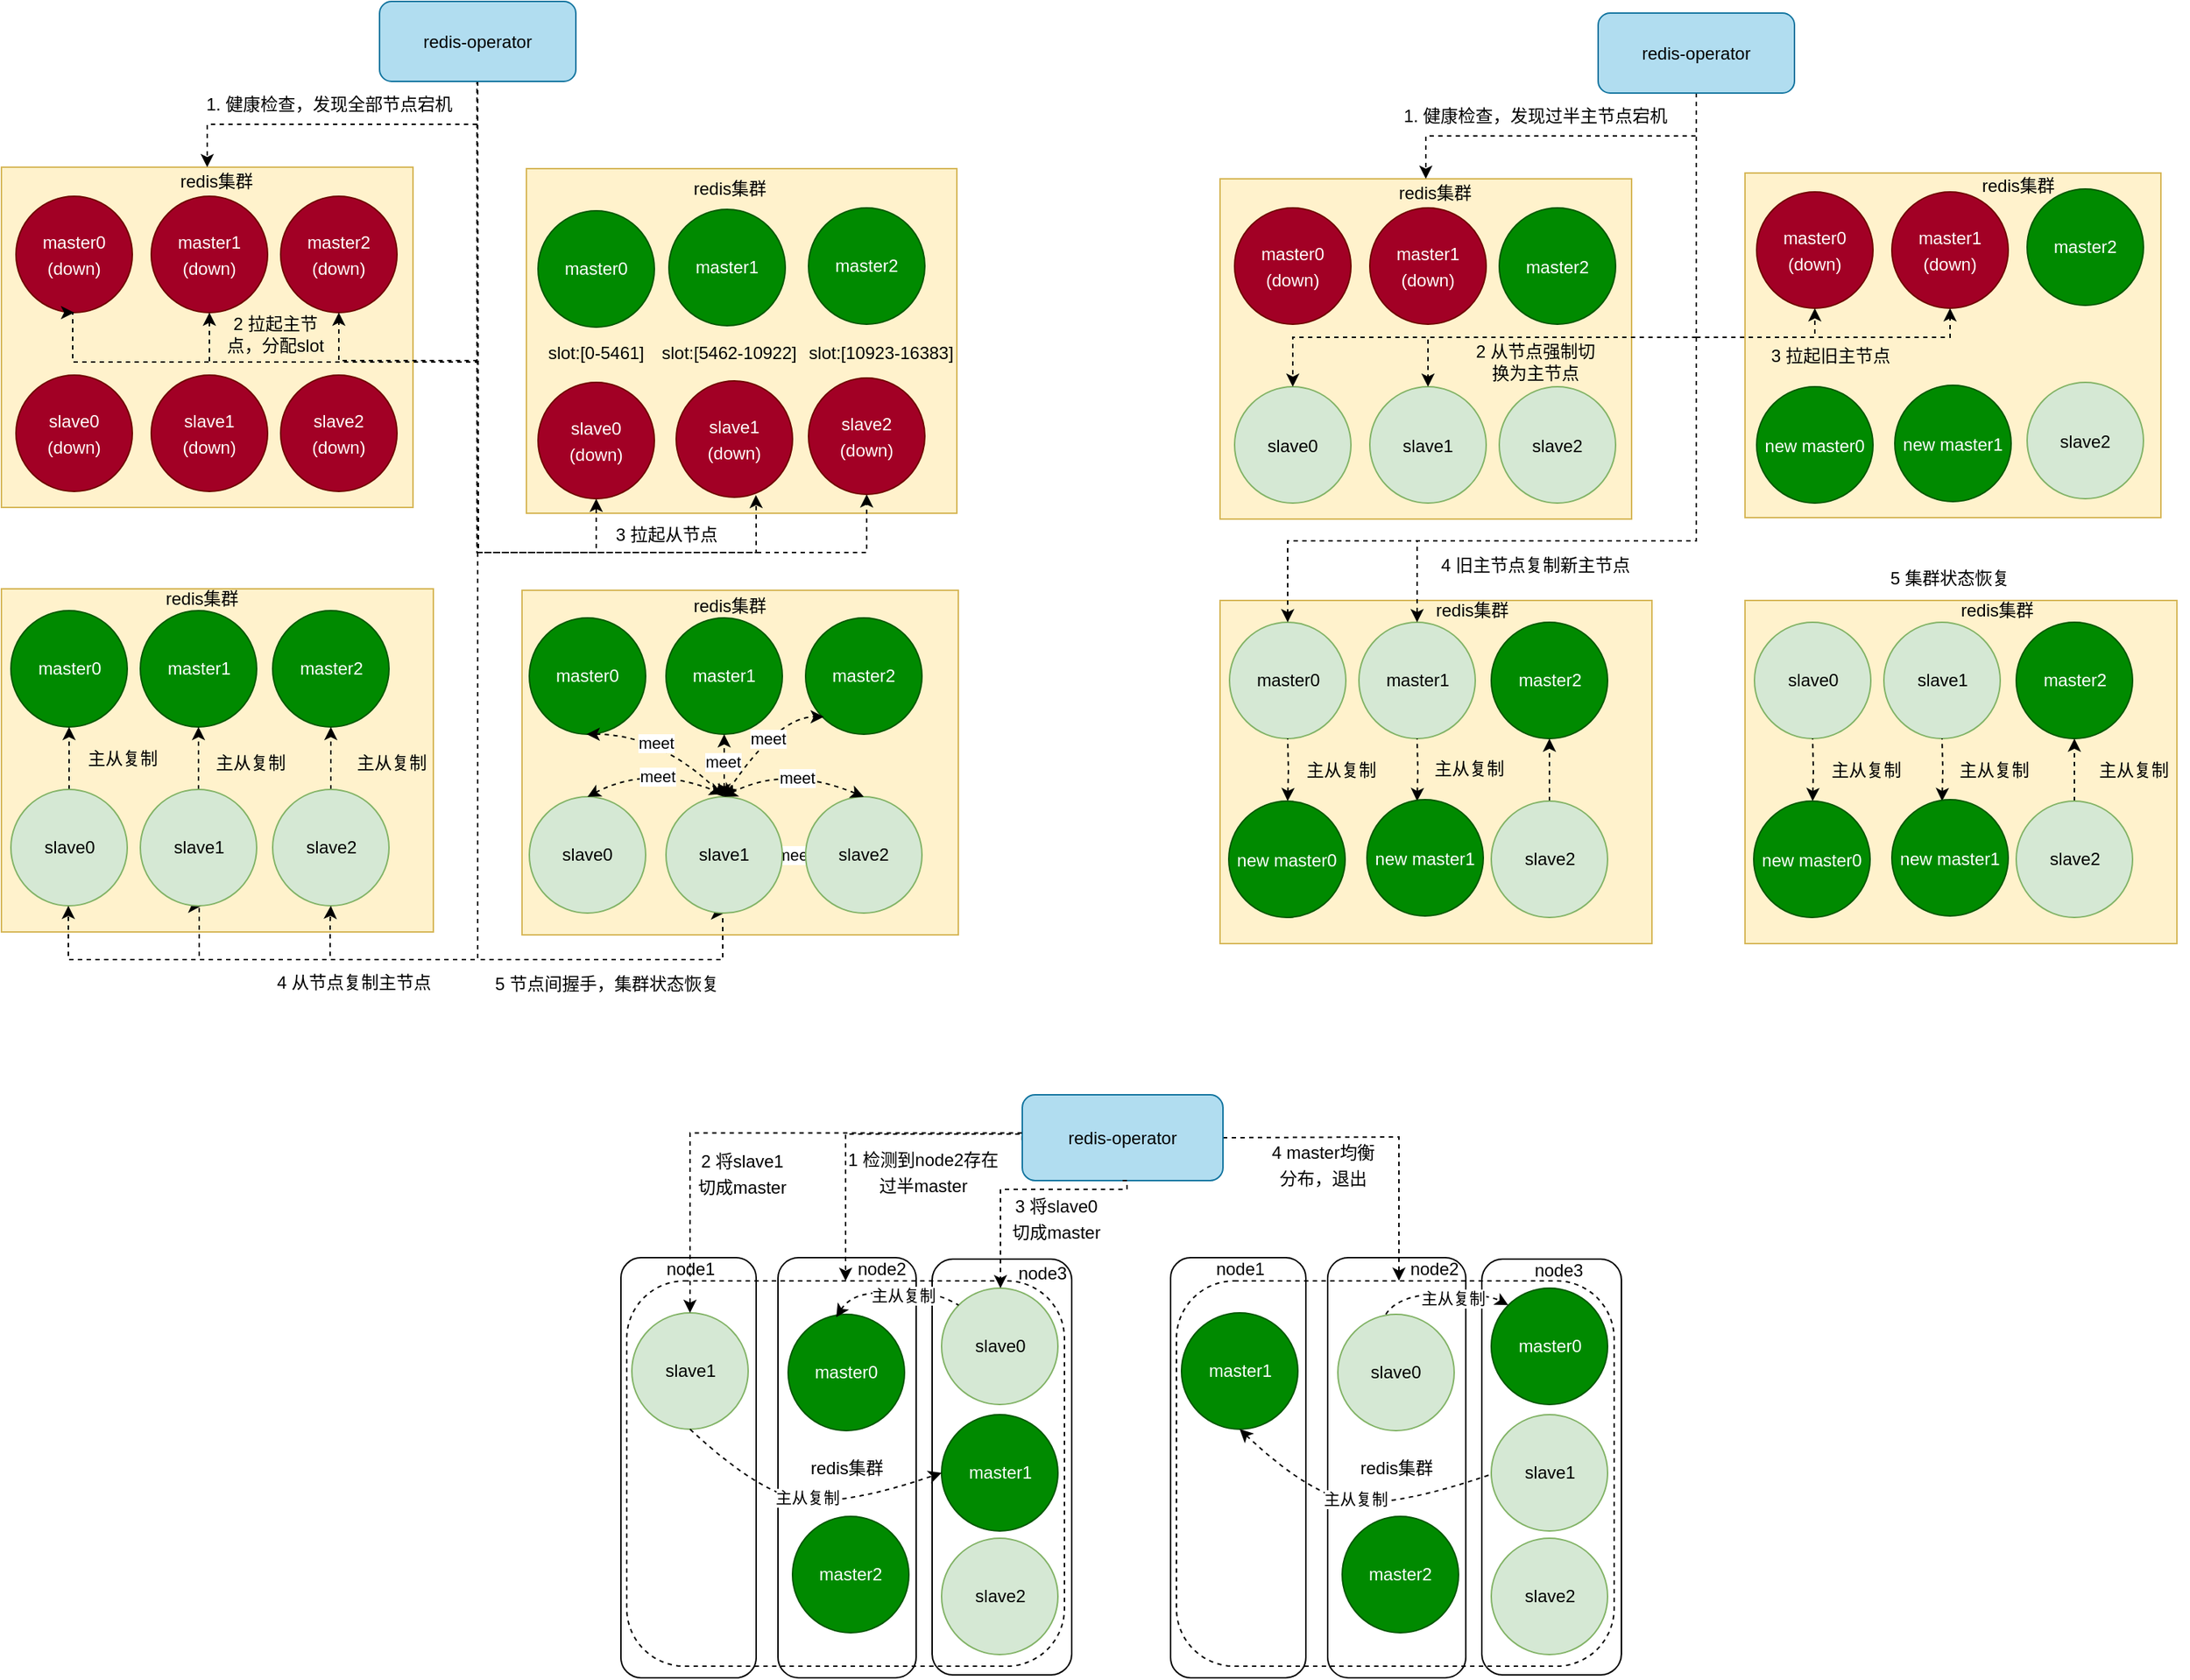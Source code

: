 <mxfile version="21.6.2" type="github">
  <diagram id="rYdwiMb5jvszhZctyrXV" name="第 1 页">
    <mxGraphModel dx="2591" dy="1262" grid="0" gridSize="10" guides="1" tooltips="1" connect="1" arrows="1" fold="1" page="0" pageScale="1" pageWidth="1920" pageHeight="1200" math="0" shadow="0">
      <root>
        <mxCell id="0" />
        <mxCell id="1" parent="0" />
        <mxCell id="03nautIme0JNub1uCO7q-31" value="" style="rounded=0;whiteSpace=wrap;html=1;horizontal=1;fillColor=#fff2cc;strokeColor=#d6b656;" parent="1" vertex="1">
          <mxGeometry x="415" y="517" width="300" height="237" as="geometry" />
        </mxCell>
        <mxCell id="6RyUIfgaUFoeRIO4xXDH-37" value="" style="rounded=0;whiteSpace=wrap;html=1;horizontal=1;fillColor=#fff2cc;strokeColor=#d6b656;" parent="1" vertex="1">
          <mxGeometry x="57" y="516" width="297" height="236" as="geometry" />
        </mxCell>
        <mxCell id="6RyUIfgaUFoeRIO4xXDH-11" value="" style="rounded=0;whiteSpace=wrap;html=1;fillColor=#fff2cc;strokeColor=#d6b656;" parent="1" vertex="1">
          <mxGeometry x="57" y="226" width="283" height="234" as="geometry" />
        </mxCell>
        <mxCell id="6RyUIfgaUFoeRIO4xXDH-1" value="&lt;p style=&quot;line-height: 150%;&quot;&gt;master0&lt;br&gt;(down)&lt;/p&gt;" style="ellipse;whiteSpace=wrap;html=1;aspect=fixed;fillColor=#a20025;fontColor=#ffffff;strokeColor=#6F0000;" parent="1" vertex="1">
          <mxGeometry x="67" y="246" width="80" height="80" as="geometry" />
        </mxCell>
        <mxCell id="6RyUIfgaUFoeRIO4xXDH-2" value="&lt;p style=&quot;line-height: 150%;&quot;&gt;slave0&lt;br&gt;(down)&lt;/p&gt;" style="ellipse;whiteSpace=wrap;html=1;aspect=fixed;fillColor=#a20025;fontColor=#ffffff;strokeColor=#6F0000;" parent="1" vertex="1">
          <mxGeometry x="67" y="369" width="80" height="80" as="geometry" />
        </mxCell>
        <mxCell id="6RyUIfgaUFoeRIO4xXDH-3" value="&lt;p style=&quot;line-height: 150%;&quot;&gt;master1&lt;br&gt;(down)&lt;/p&gt;" style="ellipse;whiteSpace=wrap;html=1;aspect=fixed;fillColor=#a20025;fontColor=#ffffff;strokeColor=#6F0000;" parent="1" vertex="1">
          <mxGeometry x="160" y="246" width="80" height="80" as="geometry" />
        </mxCell>
        <mxCell id="6RyUIfgaUFoeRIO4xXDH-4" value="&lt;p style=&quot;line-height: 150%;&quot;&gt;slave1&lt;br&gt;(down)&lt;/p&gt;" style="ellipse;whiteSpace=wrap;html=1;aspect=fixed;fillColor=#a20025;fontColor=#ffffff;strokeColor=#6F0000;" parent="1" vertex="1">
          <mxGeometry x="160" y="369" width="80" height="80" as="geometry" />
        </mxCell>
        <mxCell id="6RyUIfgaUFoeRIO4xXDH-5" value="&lt;p style=&quot;line-height: 150%;&quot;&gt;master2&lt;br&gt;(down)&lt;/p&gt;" style="ellipse;whiteSpace=wrap;html=1;aspect=fixed;fillColor=#a20025;fontColor=#ffffff;strokeColor=#6F0000;" parent="1" vertex="1">
          <mxGeometry x="249" y="246" width="80" height="80" as="geometry" />
        </mxCell>
        <mxCell id="6RyUIfgaUFoeRIO4xXDH-6" value="&lt;p style=&quot;line-height: 150%;&quot;&gt;slave2&lt;br&gt;(down)&lt;/p&gt;" style="ellipse;whiteSpace=wrap;html=1;aspect=fixed;fillColor=#a20025;fontColor=#ffffff;strokeColor=#6F0000;" parent="1" vertex="1">
          <mxGeometry x="249" y="369" width="80" height="80" as="geometry" />
        </mxCell>
        <mxCell id="6RyUIfgaUFoeRIO4xXDH-59" style="edgeStyle=orthogonalEdgeStyle;rounded=0;orthogonalLoop=1;jettySize=auto;html=1;exitX=0.5;exitY=1;exitDx=0;exitDy=0;dashed=1;entryX=0.523;entryY=1.002;entryDx=0;entryDy=0;entryPerimeter=0;" parent="1" source="6RyUIfgaUFoeRIO4xXDH-7" target="6RyUIfgaUFoeRIO4xXDH-41" edge="1">
          <mxGeometry relative="1" as="geometry">
            <mxPoint x="-98" y="698" as="targetPoint" />
            <Array as="points">
              <mxPoint x="384" y="771" />
              <mxPoint x="193" y="771" />
              <mxPoint x="193" y="734" />
            </Array>
            <mxPoint x="273" y="-4" as="sourcePoint" />
          </mxGeometry>
        </mxCell>
        <mxCell id="6RyUIfgaUFoeRIO4xXDH-20" value="&lt;p style=&quot;line-height: 150%;&quot;&gt;1. 健康检查，发现全部节点宕机&lt;/p&gt;" style="text;html=1;strokeColor=none;fillColor=none;align=center;verticalAlign=middle;whiteSpace=wrap;rounded=0;" parent="1" vertex="1">
          <mxGeometry x="190.95" y="167" width="183.09" height="30" as="geometry" />
        </mxCell>
        <mxCell id="6RyUIfgaUFoeRIO4xXDH-23" value="" style="rounded=0;whiteSpace=wrap;html=1;fillColor=#fff2cc;strokeColor=#d6b656;" parent="1" vertex="1">
          <mxGeometry x="418" y="227" width="296" height="237" as="geometry" />
        </mxCell>
        <mxCell id="6RyUIfgaUFoeRIO4xXDH-28" value="master2" style="ellipse;whiteSpace=wrap;html=1;aspect=fixed;fillColor=#008a00;fontColor=#ffffff;strokeColor=#005700;" parent="1" vertex="1">
          <mxGeometry x="612" y="254" width="80" height="80" as="geometry" />
        </mxCell>
        <mxCell id="6RyUIfgaUFoeRIO4xXDH-38" value="master0" style="ellipse;whiteSpace=wrap;html=1;aspect=fixed;fillColor=#008a00;fontColor=#ffffff;strokeColor=#005700;" parent="1" vertex="1">
          <mxGeometry x="63.5" y="531" width="80" height="80" as="geometry" />
        </mxCell>
        <mxCell id="03nautIme0JNub1uCO7q-24" style="edgeStyle=orthogonalEdgeStyle;rounded=0;orthogonalLoop=1;jettySize=auto;html=1;exitX=0.5;exitY=0;exitDx=0;exitDy=0;entryX=0.5;entryY=1;entryDx=0;entryDy=0;dashed=1;" parent="1" source="6RyUIfgaUFoeRIO4xXDH-39" target="6RyUIfgaUFoeRIO4xXDH-38" edge="1">
          <mxGeometry relative="1" as="geometry" />
        </mxCell>
        <mxCell id="6RyUIfgaUFoeRIO4xXDH-39" value="slave0" style="ellipse;whiteSpace=wrap;html=1;aspect=fixed;fillColor=#d5e8d4;strokeColor=#82b366;" parent="1" vertex="1">
          <mxGeometry x="63.5" y="654" width="80" height="80" as="geometry" />
        </mxCell>
        <mxCell id="6RyUIfgaUFoeRIO4xXDH-40" value="master1" style="ellipse;whiteSpace=wrap;html=1;aspect=fixed;fillColor=#008a00;fontColor=#ffffff;strokeColor=#005700;" parent="1" vertex="1">
          <mxGeometry x="152.5" y="531" width="80" height="80" as="geometry" />
        </mxCell>
        <mxCell id="03nautIme0JNub1uCO7q-26" style="edgeStyle=orthogonalEdgeStyle;rounded=0;orthogonalLoop=1;jettySize=auto;html=1;exitX=0.5;exitY=0;exitDx=0;exitDy=0;entryX=0.5;entryY=1;entryDx=0;entryDy=0;dashed=1;" parent="1" source="6RyUIfgaUFoeRIO4xXDH-41" target="6RyUIfgaUFoeRIO4xXDH-40" edge="1">
          <mxGeometry relative="1" as="geometry" />
        </mxCell>
        <mxCell id="6RyUIfgaUFoeRIO4xXDH-41" value="slave1" style="ellipse;whiteSpace=wrap;html=1;aspect=fixed;fillColor=#d5e8d4;strokeColor=#82b366;" parent="1" vertex="1">
          <mxGeometry x="152.5" y="654" width="80" height="80" as="geometry" />
        </mxCell>
        <mxCell id="6RyUIfgaUFoeRIO4xXDH-42" value="master2" style="ellipse;whiteSpace=wrap;html=1;aspect=fixed;fillColor=#008a00;fontColor=#ffffff;strokeColor=#005700;" parent="1" vertex="1">
          <mxGeometry x="243.5" y="531" width="80" height="80" as="geometry" />
        </mxCell>
        <mxCell id="03nautIme0JNub1uCO7q-27" value="" style="edgeStyle=orthogonalEdgeStyle;rounded=0;orthogonalLoop=1;jettySize=auto;html=1;dashed=1;" parent="1" source="6RyUIfgaUFoeRIO4xXDH-43" target="6RyUIfgaUFoeRIO4xXDH-42" edge="1">
          <mxGeometry relative="1" as="geometry" />
        </mxCell>
        <mxCell id="6RyUIfgaUFoeRIO4xXDH-43" value="slave2" style="ellipse;whiteSpace=wrap;html=1;aspect=fixed;fillColor=#d5e8d4;strokeColor=#82b366;" parent="1" vertex="1">
          <mxGeometry x="243.5" y="654" width="80" height="80" as="geometry" />
        </mxCell>
        <mxCell id="6RyUIfgaUFoeRIO4xXDH-51" value="4 从节点复制主节点" style="text;html=1;strokeColor=none;fillColor=none;align=center;verticalAlign=middle;whiteSpace=wrap;rounded=0;" parent="1" vertex="1">
          <mxGeometry x="243.5" y="774" width="111" height="25" as="geometry" />
        </mxCell>
        <mxCell id="6RyUIfgaUFoeRIO4xXDH-54" value="主从复制" style="text;html=1;strokeColor=none;fillColor=none;align=center;verticalAlign=middle;whiteSpace=wrap;rounded=0;" parent="1" vertex="1">
          <mxGeometry x="102.5" y="625" width="75" height="16" as="geometry" />
        </mxCell>
        <mxCell id="6RyUIfgaUFoeRIO4xXDH-55" value="主从复制" style="text;html=1;strokeColor=none;fillColor=none;align=center;verticalAlign=middle;whiteSpace=wrap;rounded=0;" parent="1" vertex="1">
          <mxGeometry x="190.5" y="628" width="75" height="16" as="geometry" />
        </mxCell>
        <mxCell id="6RyUIfgaUFoeRIO4xXDH-62" value="&lt;p style=&quot;line-height: 150%;&quot;&gt;5&amp;nbsp;节点间握手，集群状态恢复&lt;/p&gt;" style="text;html=1;strokeColor=none;fillColor=none;align=center;verticalAlign=middle;whiteSpace=wrap;rounded=0;" parent="1" vertex="1">
          <mxGeometry x="392.41" y="777.5" width="163" height="18" as="geometry" />
        </mxCell>
        <mxCell id="6RyUIfgaUFoeRIO4xXDH-64" style="edgeStyle=orthogonalEdgeStyle;rounded=0;orthogonalLoop=1;jettySize=auto;html=1;exitX=0.5;exitY=1;exitDx=0;exitDy=0;dashed=1;entryX=0.5;entryY=1;entryDx=0;entryDy=0;" parent="1" source="6RyUIfgaUFoeRIO4xXDH-7" target="6RyUIfgaUFoeRIO4xXDH-1" edge="1">
          <mxGeometry relative="1" as="geometry">
            <mxPoint x="106" y="334" as="targetPoint" />
            <Array as="points">
              <mxPoint x="384" y="360" />
              <mxPoint x="106" y="360" />
            </Array>
          </mxGeometry>
        </mxCell>
        <mxCell id="6RyUIfgaUFoeRIO4xXDH-66" style="edgeStyle=orthogonalEdgeStyle;rounded=0;orthogonalLoop=1;jettySize=auto;html=1;exitX=0.5;exitY=1;exitDx=0;exitDy=0;dashed=1;" parent="1" source="6RyUIfgaUFoeRIO4xXDH-7" target="6RyUIfgaUFoeRIO4xXDH-11" edge="1">
          <mxGeometry relative="1" as="geometry" />
        </mxCell>
        <mxCell id="6RyUIfgaUFoeRIO4xXDH-70" style="edgeStyle=orthogonalEdgeStyle;rounded=0;orthogonalLoop=1;jettySize=auto;html=1;exitX=0.5;exitY=1;exitDx=0;exitDy=0;dashed=1;" parent="1" source="6RyUIfgaUFoeRIO4xXDH-7" target="6RyUIfgaUFoeRIO4xXDH-3" edge="1">
          <mxGeometry relative="1" as="geometry">
            <mxPoint x="-91" y="344" as="targetPoint" />
            <Array as="points">
              <mxPoint x="384" y="360" />
              <mxPoint x="200" y="360" />
            </Array>
            <mxPoint x="278" y="-4" as="sourcePoint" />
          </mxGeometry>
        </mxCell>
        <mxCell id="6RyUIfgaUFoeRIO4xXDH-73" style="edgeStyle=orthogonalEdgeStyle;rounded=0;orthogonalLoop=1;jettySize=auto;html=1;exitX=0.5;exitY=1;exitDx=0;exitDy=0;dashed=1;entryX=0.5;entryY=1;entryDx=0;entryDy=0;" parent="1" source="6RyUIfgaUFoeRIO4xXDH-7" target="03nautIme0JNub1uCO7q-12" edge="1">
          <mxGeometry relative="1" as="geometry">
            <Array as="points">
              <mxPoint x="385" y="200" />
              <mxPoint x="385" y="200" />
              <mxPoint x="385" y="491" />
              <mxPoint x="466" y="491" />
            </Array>
            <mxPoint x="922" y="480" as="targetPoint" />
          </mxGeometry>
        </mxCell>
        <mxCell id="6RyUIfgaUFoeRIO4xXDH-77" style="edgeStyle=orthogonalEdgeStyle;rounded=0;orthogonalLoop=1;jettySize=auto;html=1;exitX=0.5;exitY=1;exitDx=0;exitDy=0;dashed=1;entryX=0.529;entryY=0.981;entryDx=0;entryDy=0;entryPerimeter=0;" parent="1" edge="1">
          <mxGeometry relative="1" as="geometry">
            <mxPoint x="575.82" y="451.48" as="targetPoint" />
            <Array as="points">
              <mxPoint x="384" y="167" />
              <mxPoint x="384" y="491" />
              <mxPoint x="576" y="491" />
              <mxPoint x="576" y="462" />
              <mxPoint x="576" y="462" />
            </Array>
            <mxPoint x="383" y="167" as="sourcePoint" />
          </mxGeometry>
        </mxCell>
        <mxCell id="03nautIme0JNub1uCO7q-1" style="edgeStyle=orthogonalEdgeStyle;rounded=0;orthogonalLoop=1;jettySize=auto;html=1;exitX=0.5;exitY=1;exitDx=0;exitDy=0;dashed=1;" parent="1" source="6RyUIfgaUFoeRIO4xXDH-7" target="6RyUIfgaUFoeRIO4xXDH-5" edge="1">
          <mxGeometry relative="1" as="geometry">
            <mxPoint x="-112" y="330" as="targetPoint" />
            <Array as="points">
              <mxPoint x="384" y="359" />
              <mxPoint x="289" y="359" />
            </Array>
            <mxPoint x="238" y="-4" as="sourcePoint" />
          </mxGeometry>
        </mxCell>
        <mxCell id="03nautIme0JNub1uCO7q-18" style="edgeStyle=orthogonalEdgeStyle;rounded=0;orthogonalLoop=1;jettySize=auto;html=1;exitX=0.5;exitY=1;exitDx=0;exitDy=0;dashed=1;entryX=0.5;entryY=1;entryDx=0;entryDy=0;" parent="1" source="6RyUIfgaUFoeRIO4xXDH-7" target="03nautIme0JNub1uCO7q-14" edge="1">
          <mxGeometry relative="1" as="geometry">
            <mxPoint x="837" y="477" as="targetPoint" />
            <Array as="points">
              <mxPoint x="385" y="491" />
              <mxPoint x="652" y="491" />
            </Array>
            <mxPoint x="459.5" y="-5" as="sourcePoint" />
          </mxGeometry>
        </mxCell>
        <mxCell id="03nautIme0JNub1uCO7q-50" style="edgeStyle=orthogonalEdgeStyle;rounded=0;orthogonalLoop=1;jettySize=auto;html=1;exitX=0.5;exitY=1;exitDx=0;exitDy=0;dashed=1;entryX=0.5;entryY=1;entryDx=0;entryDy=0;" parent="1" source="6RyUIfgaUFoeRIO4xXDH-7" target="6RyUIfgaUFoeRIO4xXDH-39" edge="1">
          <mxGeometry relative="1" as="geometry">
            <mxPoint x="-137.818" y="916.909" as="targetPoint" />
            <Array as="points">
              <mxPoint x="384" y="771" />
              <mxPoint x="103" y="771" />
              <mxPoint x="103" y="734" />
            </Array>
          </mxGeometry>
        </mxCell>
        <mxCell id="03nautIme0JNub1uCO7q-51" style="edgeStyle=orthogonalEdgeStyle;rounded=0;orthogonalLoop=1;jettySize=auto;html=1;exitX=0.5;exitY=1;exitDx=0;exitDy=0;dashed=1;entryX=0.5;entryY=1;entryDx=0;entryDy=0;" parent="1" source="6RyUIfgaUFoeRIO4xXDH-7" target="6RyUIfgaUFoeRIO4xXDH-43" edge="1">
          <mxGeometry relative="1" as="geometry">
            <mxPoint x="-211.909" y="929.636" as="targetPoint" />
            <Array as="points">
              <mxPoint x="384" y="771" />
              <mxPoint x="283" y="771" />
              <mxPoint x="283" y="746" />
            </Array>
            <mxPoint x="235" y="-4" as="sourcePoint" />
          </mxGeometry>
        </mxCell>
        <mxCell id="03nautIme0JNub1uCO7q-55" style="edgeStyle=orthogonalEdgeStyle;rounded=0;orthogonalLoop=1;jettySize=auto;html=1;exitX=0.5;exitY=1;exitDx=0;exitDy=0;dashed=1;entryX=0.5;entryY=1;entryDx=0;entryDy=0;" parent="1" source="6RyUIfgaUFoeRIO4xXDH-7" target="03nautIme0JNub1uCO7q-37" edge="1">
          <mxGeometry relative="1" as="geometry">
            <mxPoint x="636" y="1007" as="targetPoint" />
            <Array as="points">
              <mxPoint x="385" y="771" />
              <mxPoint x="553" y="771" />
              <mxPoint x="553" y="739" />
            </Array>
            <mxPoint x="499.5" y="-4" as="sourcePoint" />
          </mxGeometry>
        </mxCell>
        <mxCell id="6RyUIfgaUFoeRIO4xXDH-7" value="redis-operator" style="rounded=1;whiteSpace=wrap;html=1;fillColor=#b1ddf0;strokeColor=#10739e;" parent="1" vertex="1">
          <mxGeometry x="317" y="112" width="135" height="55" as="geometry" />
        </mxCell>
        <mxCell id="6RyUIfgaUFoeRIO4xXDH-71" value="2 拉起主节点，分配slot" style="text;html=1;strokeColor=none;fillColor=none;align=center;verticalAlign=middle;whiteSpace=wrap;rounded=0;" parent="1" vertex="1">
          <mxGeometry x="206" y="322" width="79" height="37" as="geometry" />
        </mxCell>
        <mxCell id="6RyUIfgaUFoeRIO4xXDH-81" value="redis集群" style="text;html=1;strokeColor=none;fillColor=none;align=center;verticalAlign=middle;whiteSpace=wrap;rounded=0;" parent="1" vertex="1">
          <mxGeometry x="175" y="221" width="60" height="30" as="geometry" />
        </mxCell>
        <mxCell id="6RyUIfgaUFoeRIO4xXDH-85" value="redis集群" style="text;html=1;strokeColor=none;fillColor=none;align=center;verticalAlign=middle;whiteSpace=wrap;rounded=0;" parent="1" vertex="1">
          <mxGeometry x="165" y="508" width="60" height="30" as="geometry" />
        </mxCell>
        <mxCell id="6RyUIfgaUFoeRIO4xXDH-89" value="redis集群" style="text;html=1;strokeColor=none;fillColor=none;align=center;verticalAlign=middle;whiteSpace=wrap;rounded=0;" parent="1" vertex="1">
          <mxGeometry x="527.5" y="226" width="60" height="30" as="geometry" />
        </mxCell>
        <mxCell id="03nautIme0JNub1uCO7q-4" value="master1" style="ellipse;whiteSpace=wrap;html=1;aspect=fixed;fillColor=#008a00;fontColor=#ffffff;strokeColor=#005700;" parent="1" vertex="1">
          <mxGeometry x="516" y="255" width="80" height="80" as="geometry" />
        </mxCell>
        <mxCell id="03nautIme0JNub1uCO7q-5" value="master0" style="ellipse;whiteSpace=wrap;html=1;aspect=fixed;fillColor=#008a00;fontColor=#ffffff;strokeColor=#005700;" parent="1" vertex="1">
          <mxGeometry x="426" y="256" width="80" height="80" as="geometry" />
        </mxCell>
        <mxCell id="03nautIme0JNub1uCO7q-8" value="slot:[0-5461]" style="text;html=1;strokeColor=none;fillColor=none;align=center;verticalAlign=middle;whiteSpace=wrap;rounded=0;" parent="1" vertex="1">
          <mxGeometry x="426" y="339" width="80" height="30" as="geometry" />
        </mxCell>
        <mxCell id="03nautIme0JNub1uCO7q-9" value="slot:[5462-10922]" style="text;html=1;strokeColor=none;fillColor=none;align=center;verticalAlign=middle;whiteSpace=wrap;rounded=0;" parent="1" vertex="1">
          <mxGeometry x="507" y="339" width="101" height="30" as="geometry" />
        </mxCell>
        <mxCell id="03nautIme0JNub1uCO7q-10" value="slot:[10923-16383]" style="text;html=1;strokeColor=none;fillColor=none;align=center;verticalAlign=middle;whiteSpace=wrap;rounded=0;" parent="1" vertex="1">
          <mxGeometry x="607" y="339" width="110" height="30" as="geometry" />
        </mxCell>
        <mxCell id="03nautIme0JNub1uCO7q-12" value="&lt;p style=&quot;line-height: 150%;&quot;&gt;slave0&lt;br&gt;(down)&lt;/p&gt;" style="ellipse;whiteSpace=wrap;html=1;aspect=fixed;fillColor=#a20025;fontColor=#ffffff;strokeColor=#6F0000;" parent="1" vertex="1">
          <mxGeometry x="426" y="374" width="80" height="80" as="geometry" />
        </mxCell>
        <mxCell id="03nautIme0JNub1uCO7q-13" value="&lt;p style=&quot;line-height: 150%;&quot;&gt;slave1&lt;br&gt;(down)&lt;/p&gt;" style="ellipse;whiteSpace=wrap;html=1;aspect=fixed;fillColor=#a20025;fontColor=#ffffff;strokeColor=#6F0000;" parent="1" vertex="1">
          <mxGeometry x="521" y="373" width="80" height="80" as="geometry" />
        </mxCell>
        <mxCell id="03nautIme0JNub1uCO7q-14" value="&lt;p style=&quot;line-height: 150%;&quot;&gt;slave2&lt;br&gt;(down)&lt;/p&gt;" style="ellipse;whiteSpace=wrap;html=1;aspect=fixed;fillColor=#a20025;fontColor=#ffffff;strokeColor=#6F0000;" parent="1" vertex="1">
          <mxGeometry x="612" y="371" width="80" height="80" as="geometry" />
        </mxCell>
        <mxCell id="03nautIme0JNub1uCO7q-19" value="3 拉起从节点" style="text;html=1;strokeColor=none;fillColor=none;align=center;verticalAlign=middle;whiteSpace=wrap;rounded=0;" parent="1" vertex="1">
          <mxGeometry x="474.0" y="467" width="81" height="23" as="geometry" />
        </mxCell>
        <mxCell id="03nautIme0JNub1uCO7q-29" value="主从复制" style="text;html=1;strokeColor=none;fillColor=none;align=center;verticalAlign=middle;whiteSpace=wrap;rounded=0;" parent="1" vertex="1">
          <mxGeometry x="287.5" y="628" width="75" height="16" as="geometry" />
        </mxCell>
        <mxCell id="03nautIme0JNub1uCO7q-32" value="master0" style="ellipse;whiteSpace=wrap;html=1;aspect=fixed;fillColor=#008a00;fontColor=#ffffff;strokeColor=#005700;" parent="1" vertex="1">
          <mxGeometry x="420" y="536" width="80" height="80" as="geometry" />
        </mxCell>
        <mxCell id="03nautIme0JNub1uCO7q-34" value="slave0" style="ellipse;whiteSpace=wrap;html=1;aspect=fixed;fillColor=#d5e8d4;strokeColor=#82b366;" parent="1" vertex="1">
          <mxGeometry x="420" y="659" width="80" height="80" as="geometry" />
        </mxCell>
        <mxCell id="03nautIme0JNub1uCO7q-35" value="master1" style="ellipse;whiteSpace=wrap;html=1;aspect=fixed;fillColor=#008a00;fontColor=#ffffff;strokeColor=#005700;" parent="1" vertex="1">
          <mxGeometry x="514" y="536" width="80" height="80" as="geometry" />
        </mxCell>
        <mxCell id="03nautIme0JNub1uCO7q-36" style="edgeStyle=orthogonalEdgeStyle;rounded=0;orthogonalLoop=1;jettySize=auto;html=1;exitX=0.5;exitY=0;exitDx=0;exitDy=0;entryX=0.5;entryY=1;entryDx=0;entryDy=0;dashed=1;startArrow=classic;startFill=1;" parent="1" source="03nautIme0JNub1uCO7q-37" target="03nautIme0JNub1uCO7q-35" edge="1">
          <mxGeometry relative="1" as="geometry" />
        </mxCell>
        <mxCell id="03nautIme0JNub1uCO7q-72" value="meet" style="edgeLabel;html=1;align=center;verticalAlign=middle;resizable=0;points=[];" parent="03nautIme0JNub1uCO7q-36" vertex="1" connectable="0">
          <mxGeometry x="-0.302" y="3" relative="1" as="geometry">
            <mxPoint x="2" y="-9" as="offset" />
          </mxGeometry>
        </mxCell>
        <mxCell id="03nautIme0JNub1uCO7q-58" value="meet" style="edgeStyle=orthogonalEdgeStyle;rounded=0;orthogonalLoop=1;jettySize=auto;html=1;exitX=1;exitY=0.5;exitDx=0;exitDy=0;entryX=0;entryY=0.5;entryDx=0;entryDy=0;dashed=1;startArrow=classic;startFill=1;" parent="1" source="03nautIme0JNub1uCO7q-37" target="03nautIme0JNub1uCO7q-40" edge="1">
          <mxGeometry relative="1" as="geometry" />
        </mxCell>
        <mxCell id="03nautIme0JNub1uCO7q-37" value="slave1" style="ellipse;whiteSpace=wrap;html=1;aspect=fixed;fillColor=#d5e8d4;strokeColor=#82b366;" parent="1" vertex="1">
          <mxGeometry x="514" y="659" width="80" height="80" as="geometry" />
        </mxCell>
        <mxCell id="03nautIme0JNub1uCO7q-38" value="master2" style="ellipse;whiteSpace=wrap;html=1;aspect=fixed;fillColor=#008a00;fontColor=#ffffff;strokeColor=#005700;" parent="1" vertex="1">
          <mxGeometry x="610" y="536" width="80" height="80" as="geometry" />
        </mxCell>
        <mxCell id="03nautIme0JNub1uCO7q-40" value="slave2" style="ellipse;whiteSpace=wrap;html=1;aspect=fixed;fillColor=#d5e8d4;strokeColor=#82b366;" parent="1" vertex="1">
          <mxGeometry x="610" y="659" width="80" height="80" as="geometry" />
        </mxCell>
        <mxCell id="03nautIme0JNub1uCO7q-43" value="redis集群" style="text;html=1;strokeColor=none;fillColor=none;align=center;verticalAlign=middle;whiteSpace=wrap;rounded=0;" parent="1" vertex="1">
          <mxGeometry x="528" y="513" width="60" height="30" as="geometry" />
        </mxCell>
        <mxCell id="03nautIme0JNub1uCO7q-70" style="edgeStyle=orthogonalEdgeStyle;rounded=0;orthogonalLoop=1;jettySize=auto;html=1;exitX=0.5;exitY=1;exitDx=0;exitDy=0;dashed=1;" parent="1" source="6RyUIfgaUFoeRIO4xXDH-62" target="6RyUIfgaUFoeRIO4xXDH-62" edge="1">
          <mxGeometry relative="1" as="geometry" />
        </mxCell>
        <mxCell id="hIip7Isc6xBCy5QCjvj0-9" value="" style="curved=1;endArrow=classic;html=1;rounded=0;dashed=1;startArrow=classic;startFill=1;exitX=0.5;exitY=0;exitDx=0;exitDy=0;" parent="1" source="03nautIme0JNub1uCO7q-34" edge="1">
          <mxGeometry width="50" height="50" relative="1" as="geometry">
            <mxPoint x="458" y="739" as="sourcePoint" />
            <mxPoint x="553" y="657" as="targetPoint" />
            <Array as="points">
              <mxPoint x="502" y="637" />
            </Array>
          </mxGeometry>
        </mxCell>
        <mxCell id="hIip7Isc6xBCy5QCjvj0-10" value="meet" style="edgeLabel;html=1;align=center;verticalAlign=middle;resizable=0;points=[];" parent="hIip7Isc6xBCy5QCjvj0-9" vertex="1" connectable="0">
          <mxGeometry x="-0.042" y="2" relative="1" as="geometry">
            <mxPoint x="4" y="9" as="offset" />
          </mxGeometry>
        </mxCell>
        <mxCell id="hIip7Isc6xBCy5QCjvj0-13" value="" style="curved=1;endArrow=classic;html=1;rounded=0;entryX=0;entryY=1;entryDx=0;entryDy=0;dashed=1;startArrow=classic;startFill=1;exitX=0.5;exitY=0;exitDx=0;exitDy=0;" parent="1" source="03nautIme0JNub1uCO7q-37" edge="1">
          <mxGeometry width="50" height="50" relative="1" as="geometry">
            <mxPoint x="554.5" y="616" as="sourcePoint" />
            <mxPoint x="622.5" y="604" as="targetPoint" />
            <Array as="points">
              <mxPoint x="591" y="604" />
            </Array>
          </mxGeometry>
        </mxCell>
        <mxCell id="hIip7Isc6xBCy5QCjvj0-14" value="meet" style="edgeLabel;html=1;align=center;verticalAlign=middle;resizable=0;points=[];" parent="hIip7Isc6xBCy5QCjvj0-13" vertex="1" connectable="0">
          <mxGeometry x="-0.042" y="2" relative="1" as="geometry">
            <mxPoint x="5" as="offset" />
          </mxGeometry>
        </mxCell>
        <mxCell id="hIip7Isc6xBCy5QCjvj0-15" value="" style="curved=1;endArrow=classic;html=1;rounded=0;entryX=0.5;entryY=0;entryDx=0;entryDy=0;dashed=1;startArrow=classic;startFill=1;" parent="1" target="03nautIme0JNub1uCO7q-37" edge="1">
          <mxGeometry width="50" height="50" relative="1" as="geometry">
            <mxPoint x="459.41" y="616" as="sourcePoint" />
            <mxPoint x="527.41" y="604" as="targetPoint" />
            <Array as="points">
              <mxPoint x="509.41" y="616" />
            </Array>
          </mxGeometry>
        </mxCell>
        <mxCell id="hIip7Isc6xBCy5QCjvj0-16" value="meet" style="edgeLabel;html=1;align=center;verticalAlign=middle;resizable=0;points=[];" parent="hIip7Isc6xBCy5QCjvj0-15" vertex="1" connectable="0">
          <mxGeometry x="-0.042" y="2" relative="1" as="geometry">
            <mxPoint x="-7" y="5" as="offset" />
          </mxGeometry>
        </mxCell>
        <mxCell id="hIip7Isc6xBCy5QCjvj0-19" value="" style="curved=1;endArrow=classic;html=1;rounded=0;dashed=1;startArrow=classic;startFill=1;exitX=0.5;exitY=0;exitDx=0;exitDy=0;entryX=0.5;entryY=0;entryDx=0;entryDy=0;" parent="1" target="03nautIme0JNub1uCO7q-40" edge="1">
          <mxGeometry width="50" height="50" relative="1" as="geometry">
            <mxPoint x="554" y="659" as="sourcePoint" />
            <mxPoint x="647" y="657" as="targetPoint" />
            <Array as="points">
              <mxPoint x="596" y="637" />
            </Array>
          </mxGeometry>
        </mxCell>
        <mxCell id="hIip7Isc6xBCy5QCjvj0-20" value="meet" style="edgeLabel;html=1;align=center;verticalAlign=middle;resizable=0;points=[];" parent="hIip7Isc6xBCy5QCjvj0-19" vertex="1" connectable="0">
          <mxGeometry x="-0.042" y="2" relative="1" as="geometry">
            <mxPoint x="4" y="9" as="offset" />
          </mxGeometry>
        </mxCell>
        <mxCell id="tuQUhaSpqRAPnJcrvdYX-44" value="" style="rounded=0;whiteSpace=wrap;html=1;horizontal=1;fillColor=#fff2cc;strokeColor=#d6b656;" vertex="1" parent="1">
          <mxGeometry x="895" y="524" width="297" height="236" as="geometry" />
        </mxCell>
        <mxCell id="tuQUhaSpqRAPnJcrvdYX-45" value="" style="rounded=0;whiteSpace=wrap;html=1;fillColor=#fff2cc;strokeColor=#d6b656;" vertex="1" parent="1">
          <mxGeometry x="895" y="234" width="283" height="234" as="geometry" />
        </mxCell>
        <mxCell id="tuQUhaSpqRAPnJcrvdYX-46" value="&lt;p style=&quot;line-height: 150%;&quot;&gt;master0&lt;br&gt;(down)&lt;/p&gt;" style="ellipse;whiteSpace=wrap;html=1;aspect=fixed;fillColor=#a20025;fontColor=#ffffff;strokeColor=#6F0000;" vertex="1" parent="1">
          <mxGeometry x="905" y="254" width="80" height="80" as="geometry" />
        </mxCell>
        <mxCell id="tuQUhaSpqRAPnJcrvdYX-47" value="&lt;p style=&quot;line-height: 150%;&quot;&gt;slave0&lt;/p&gt;" style="ellipse;whiteSpace=wrap;html=1;aspect=fixed;fillColor=#d5e8d4;strokeColor=#82b366;" vertex="1" parent="1">
          <mxGeometry x="905" y="377" width="80" height="80" as="geometry" />
        </mxCell>
        <mxCell id="tuQUhaSpqRAPnJcrvdYX-48" value="&lt;p style=&quot;line-height: 150%;&quot;&gt;master1&lt;br&gt;(down)&lt;/p&gt;" style="ellipse;whiteSpace=wrap;html=1;aspect=fixed;fillColor=#a20025;fontColor=#ffffff;strokeColor=#6F0000;" vertex="1" parent="1">
          <mxGeometry x="998" y="254" width="80" height="80" as="geometry" />
        </mxCell>
        <mxCell id="tuQUhaSpqRAPnJcrvdYX-49" value="&lt;p style=&quot;line-height: 150%;&quot;&gt;slave1&lt;/p&gt;" style="ellipse;whiteSpace=wrap;html=1;aspect=fixed;fillColor=#d5e8d4;strokeColor=#82b366;" vertex="1" parent="1">
          <mxGeometry x="998" y="377" width="80" height="80" as="geometry" />
        </mxCell>
        <mxCell id="tuQUhaSpqRAPnJcrvdYX-50" value="&lt;p style=&quot;line-height: 150%;&quot;&gt;master2&lt;br&gt;&lt;/p&gt;" style="ellipse;whiteSpace=wrap;html=1;aspect=fixed;fillColor=#008a00;fontColor=#ffffff;strokeColor=#005700;" vertex="1" parent="1">
          <mxGeometry x="1087" y="254" width="80" height="80" as="geometry" />
        </mxCell>
        <mxCell id="tuQUhaSpqRAPnJcrvdYX-51" value="&lt;p style=&quot;line-height: 150%;&quot;&gt;slave2&lt;br&gt;&lt;/p&gt;" style="ellipse;whiteSpace=wrap;html=1;aspect=fixed;fillColor=#d5e8d4;strokeColor=#82b366;" vertex="1" parent="1">
          <mxGeometry x="1087" y="377" width="80" height="80" as="geometry" />
        </mxCell>
        <mxCell id="tuQUhaSpqRAPnJcrvdYX-53" value="&lt;p style=&quot;line-height: 150%;&quot;&gt;1. 健康检查，发现过半主节点宕机&lt;/p&gt;" style="text;html=1;strokeColor=none;fillColor=none;align=center;verticalAlign=middle;whiteSpace=wrap;rounded=0;" vertex="1" parent="1">
          <mxGeometry x="1012" y="175" width="200.04" height="30" as="geometry" />
        </mxCell>
        <mxCell id="tuQUhaSpqRAPnJcrvdYX-54" value="" style="rounded=0;whiteSpace=wrap;html=1;fillColor=#fff2cc;strokeColor=#d6b656;" vertex="1" parent="1">
          <mxGeometry x="1256" y="230" width="286" height="237" as="geometry" />
        </mxCell>
        <mxCell id="tuQUhaSpqRAPnJcrvdYX-55" value="master2" style="ellipse;whiteSpace=wrap;html=1;aspect=fixed;fillColor=#008a00;fontColor=#ffffff;strokeColor=#005700;" vertex="1" parent="1">
          <mxGeometry x="1450" y="241" width="80" height="80" as="geometry" />
        </mxCell>
        <mxCell id="tuQUhaSpqRAPnJcrvdYX-56" value="master0" style="ellipse;whiteSpace=wrap;html=1;aspect=fixed;fillColor=#d5e8d4;strokeColor=#82b366;" vertex="1" parent="1">
          <mxGeometry x="901.5" y="539" width="80" height="80" as="geometry" />
        </mxCell>
        <mxCell id="tuQUhaSpqRAPnJcrvdYX-57" style="edgeStyle=orthogonalEdgeStyle;rounded=0;orthogonalLoop=1;jettySize=auto;html=1;exitX=0.5;exitY=0;exitDx=0;exitDy=0;entryX=0.5;entryY=1;entryDx=0;entryDy=0;dashed=1;endArrow=none;endFill=0;startArrow=classic;startFill=1;" edge="1" parent="1" target="tuQUhaSpqRAPnJcrvdYX-56">
          <mxGeometry relative="1" as="geometry">
            <mxPoint x="941.5" y="662" as="sourcePoint" />
          </mxGeometry>
        </mxCell>
        <mxCell id="tuQUhaSpqRAPnJcrvdYX-59" value="master1" style="ellipse;whiteSpace=wrap;html=1;aspect=fixed;fillColor=#d5e8d4;strokeColor=#82b366;" vertex="1" parent="1">
          <mxGeometry x="990.5" y="539" width="80" height="80" as="geometry" />
        </mxCell>
        <mxCell id="tuQUhaSpqRAPnJcrvdYX-60" style="edgeStyle=orthogonalEdgeStyle;rounded=0;orthogonalLoop=1;jettySize=auto;html=1;exitX=0.5;exitY=0;exitDx=0;exitDy=0;entryX=0.5;entryY=1;entryDx=0;entryDy=0;dashed=1;endArrow=none;endFill=0;startArrow=classic;startFill=1;" edge="1" parent="1" target="tuQUhaSpqRAPnJcrvdYX-59">
          <mxGeometry relative="1" as="geometry">
            <mxPoint x="1030.5" y="662" as="sourcePoint" />
          </mxGeometry>
        </mxCell>
        <mxCell id="tuQUhaSpqRAPnJcrvdYX-62" value="master2" style="ellipse;whiteSpace=wrap;html=1;aspect=fixed;fillColor=#008a00;fontColor=#ffffff;strokeColor=#005700;" vertex="1" parent="1">
          <mxGeometry x="1081.5" y="539" width="80" height="80" as="geometry" />
        </mxCell>
        <mxCell id="tuQUhaSpqRAPnJcrvdYX-63" value="" style="edgeStyle=orthogonalEdgeStyle;rounded=0;orthogonalLoop=1;jettySize=auto;html=1;dashed=1;" edge="1" parent="1" source="tuQUhaSpqRAPnJcrvdYX-64" target="tuQUhaSpqRAPnJcrvdYX-62">
          <mxGeometry relative="1" as="geometry" />
        </mxCell>
        <mxCell id="tuQUhaSpqRAPnJcrvdYX-64" value="slave2" style="ellipse;whiteSpace=wrap;html=1;aspect=fixed;fillColor=#d5e8d4;strokeColor=#82b366;" vertex="1" parent="1">
          <mxGeometry x="1081.5" y="662" width="80" height="80" as="geometry" />
        </mxCell>
        <mxCell id="tuQUhaSpqRAPnJcrvdYX-66" value="主从复制" style="text;html=1;strokeColor=none;fillColor=none;align=center;verticalAlign=middle;whiteSpace=wrap;rounded=0;" vertex="1" parent="1">
          <mxGeometry x="940.5" y="633" width="75" height="16" as="geometry" />
        </mxCell>
        <mxCell id="tuQUhaSpqRAPnJcrvdYX-67" value="主从复制" style="text;html=1;strokeColor=none;fillColor=none;align=center;verticalAlign=middle;whiteSpace=wrap;rounded=0;" vertex="1" parent="1">
          <mxGeometry x="1028.5" y="632" width="75" height="16" as="geometry" />
        </mxCell>
        <mxCell id="tuQUhaSpqRAPnJcrvdYX-69" style="edgeStyle=orthogonalEdgeStyle;rounded=0;orthogonalLoop=1;jettySize=auto;html=1;exitX=0.5;exitY=1;exitDx=0;exitDy=0;dashed=1;entryX=0.5;entryY=0;entryDx=0;entryDy=0;" edge="1" parent="1" source="tuQUhaSpqRAPnJcrvdYX-79" target="tuQUhaSpqRAPnJcrvdYX-47">
          <mxGeometry relative="1" as="geometry">
            <mxPoint x="944" y="342" as="targetPoint" />
            <Array as="points">
              <mxPoint x="1223" y="343" />
              <mxPoint x="945" y="343" />
            </Array>
          </mxGeometry>
        </mxCell>
        <mxCell id="tuQUhaSpqRAPnJcrvdYX-70" style="edgeStyle=orthogonalEdgeStyle;rounded=0;orthogonalLoop=1;jettySize=auto;html=1;exitX=0.5;exitY=1;exitDx=0;exitDy=0;dashed=1;" edge="1" parent="1" source="tuQUhaSpqRAPnJcrvdYX-79" target="tuQUhaSpqRAPnJcrvdYX-45">
          <mxGeometry relative="1" as="geometry" />
        </mxCell>
        <mxCell id="tuQUhaSpqRAPnJcrvdYX-71" style="edgeStyle=orthogonalEdgeStyle;rounded=0;orthogonalLoop=1;jettySize=auto;html=1;exitX=0.5;exitY=1;exitDx=0;exitDy=0;dashed=1;entryX=0.5;entryY=0;entryDx=0;entryDy=0;" edge="1" parent="1" source="tuQUhaSpqRAPnJcrvdYX-79" target="tuQUhaSpqRAPnJcrvdYX-49">
          <mxGeometry relative="1" as="geometry">
            <mxPoint x="747" y="352" as="targetPoint" />
            <Array as="points">
              <mxPoint x="1223" y="343" />
              <mxPoint x="1038" y="343" />
            </Array>
            <mxPoint x="1116" y="4" as="sourcePoint" />
          </mxGeometry>
        </mxCell>
        <mxCell id="tuQUhaSpqRAPnJcrvdYX-115" style="edgeStyle=orthogonalEdgeStyle;rounded=0;orthogonalLoop=1;jettySize=auto;html=1;exitX=0.5;exitY=1;exitDx=0;exitDy=0;entryX=0.5;entryY=1;entryDx=0;entryDy=0;dashed=1;" edge="1" parent="1" source="tuQUhaSpqRAPnJcrvdYX-79" target="tuQUhaSpqRAPnJcrvdYX-113">
          <mxGeometry relative="1" as="geometry" />
        </mxCell>
        <mxCell id="tuQUhaSpqRAPnJcrvdYX-116" style="edgeStyle=orthogonalEdgeStyle;rounded=0;orthogonalLoop=1;jettySize=auto;html=1;exitX=0.5;exitY=1;exitDx=0;exitDy=0;entryX=0.5;entryY=1;entryDx=0;entryDy=0;dashed=1;" edge="1" parent="1" source="tuQUhaSpqRAPnJcrvdYX-79" target="tuQUhaSpqRAPnJcrvdYX-114">
          <mxGeometry relative="1" as="geometry" />
        </mxCell>
        <mxCell id="tuQUhaSpqRAPnJcrvdYX-120" style="edgeStyle=orthogonalEdgeStyle;rounded=0;orthogonalLoop=1;jettySize=auto;html=1;exitX=0.5;exitY=1;exitDx=0;exitDy=0;entryX=0.5;entryY=0;entryDx=0;entryDy=0;dashed=1;" edge="1" parent="1" source="tuQUhaSpqRAPnJcrvdYX-79" target="tuQUhaSpqRAPnJcrvdYX-56">
          <mxGeometry relative="1" as="geometry">
            <Array as="points">
              <mxPoint x="1223" y="483" />
              <mxPoint x="941" y="483" />
            </Array>
          </mxGeometry>
        </mxCell>
        <mxCell id="tuQUhaSpqRAPnJcrvdYX-121" style="edgeStyle=orthogonalEdgeStyle;rounded=0;orthogonalLoop=1;jettySize=auto;html=1;exitX=0.5;exitY=1;exitDx=0;exitDy=0;entryX=0.5;entryY=0;entryDx=0;entryDy=0;dashed=1;" edge="1" parent="1" source="tuQUhaSpqRAPnJcrvdYX-79" target="tuQUhaSpqRAPnJcrvdYX-59">
          <mxGeometry relative="1" as="geometry">
            <Array as="points">
              <mxPoint x="1223" y="483" />
              <mxPoint x="1031" y="483" />
            </Array>
          </mxGeometry>
        </mxCell>
        <mxCell id="tuQUhaSpqRAPnJcrvdYX-79" value="redis-operator" style="rounded=1;whiteSpace=wrap;html=1;fillColor=#b1ddf0;strokeColor=#10739e;" vertex="1" parent="1">
          <mxGeometry x="1155" y="120" width="135" height="55" as="geometry" />
        </mxCell>
        <mxCell id="tuQUhaSpqRAPnJcrvdYX-80" value="2 从节点强制切换为主节点" style="text;html=1;strokeColor=none;fillColor=none;align=center;verticalAlign=middle;whiteSpace=wrap;rounded=0;" vertex="1" parent="1">
          <mxGeometry x="1069" y="341" width="86" height="37" as="geometry" />
        </mxCell>
        <mxCell id="tuQUhaSpqRAPnJcrvdYX-81" value="redis集群" style="text;html=1;strokeColor=none;fillColor=none;align=center;verticalAlign=middle;whiteSpace=wrap;rounded=0;" vertex="1" parent="1">
          <mxGeometry x="1013" y="229" width="60" height="30" as="geometry" />
        </mxCell>
        <mxCell id="tuQUhaSpqRAPnJcrvdYX-82" value="redis集群" style="text;html=1;strokeColor=none;fillColor=none;align=center;verticalAlign=middle;whiteSpace=wrap;rounded=0;" vertex="1" parent="1">
          <mxGeometry x="1041" y="522" width="55" height="17" as="geometry" />
        </mxCell>
        <mxCell id="tuQUhaSpqRAPnJcrvdYX-83" value="redis集群" style="text;html=1;strokeColor=none;fillColor=none;align=center;verticalAlign=middle;whiteSpace=wrap;rounded=0;" vertex="1" parent="1">
          <mxGeometry x="1414" y="224" width="60" height="30" as="geometry" />
        </mxCell>
        <mxCell id="tuQUhaSpqRAPnJcrvdYX-89" value="&lt;p style=&quot;line-height: 150%;&quot;&gt;new master0&lt;/p&gt;" style="ellipse;whiteSpace=wrap;html=1;aspect=fixed;fillColor=#008a00;fontColor=#ffffff;strokeColor=#005700;" vertex="1" parent="1">
          <mxGeometry x="1264" y="377" width="80" height="80" as="geometry" />
        </mxCell>
        <mxCell id="tuQUhaSpqRAPnJcrvdYX-90" value="&lt;p style=&quot;line-height: 150%;&quot;&gt;new master1&lt;/p&gt;" style="ellipse;whiteSpace=wrap;html=1;aspect=fixed;fillColor=#008a00;fontColor=#ffffff;strokeColor=#005700;" vertex="1" parent="1">
          <mxGeometry x="1359" y="376" width="80" height="80" as="geometry" />
        </mxCell>
        <mxCell id="tuQUhaSpqRAPnJcrvdYX-91" value="&lt;p style=&quot;line-height: 150%;&quot;&gt;slave2&lt;/p&gt;" style="ellipse;whiteSpace=wrap;html=1;aspect=fixed;fillColor=#d5e8d4;strokeColor=#82b366;" vertex="1" parent="1">
          <mxGeometry x="1450" y="374" width="80" height="80" as="geometry" />
        </mxCell>
        <mxCell id="tuQUhaSpqRAPnJcrvdYX-113" value="&lt;p style=&quot;line-height: 150%;&quot;&gt;master0&lt;br&gt;(down)&lt;/p&gt;" style="ellipse;whiteSpace=wrap;html=1;aspect=fixed;fillColor=#a20025;fontColor=#ffffff;strokeColor=#6F0000;" vertex="1" parent="1">
          <mxGeometry x="1264" y="243" width="80" height="80" as="geometry" />
        </mxCell>
        <mxCell id="tuQUhaSpqRAPnJcrvdYX-114" value="&lt;p style=&quot;line-height: 150%;&quot;&gt;master1&lt;br&gt;(down)&lt;/p&gt;" style="ellipse;whiteSpace=wrap;html=1;aspect=fixed;fillColor=#a20025;fontColor=#ffffff;strokeColor=#6F0000;" vertex="1" parent="1">
          <mxGeometry x="1357" y="243" width="80" height="80" as="geometry" />
        </mxCell>
        <mxCell id="tuQUhaSpqRAPnJcrvdYX-117" value="3 拉起旧主节点" style="text;html=1;strokeColor=none;fillColor=none;align=center;verticalAlign=middle;whiteSpace=wrap;rounded=0;" vertex="1" parent="1">
          <mxGeometry x="1273" y="337" width="84" height="37" as="geometry" />
        </mxCell>
        <mxCell id="tuQUhaSpqRAPnJcrvdYX-118" value="&lt;p style=&quot;line-height: 150%;&quot;&gt;new master0&lt;/p&gt;" style="ellipse;whiteSpace=wrap;html=1;aspect=fixed;fillColor=#008a00;fontColor=#ffffff;strokeColor=#005700;" vertex="1" parent="1">
          <mxGeometry x="901" y="662" width="80" height="80" as="geometry" />
        </mxCell>
        <mxCell id="tuQUhaSpqRAPnJcrvdYX-119" value="&lt;p style=&quot;line-height: 150%;&quot;&gt;new master1&lt;/p&gt;" style="ellipse;whiteSpace=wrap;html=1;aspect=fixed;fillColor=#008a00;fontColor=#ffffff;strokeColor=#005700;" vertex="1" parent="1">
          <mxGeometry x="996" y="661" width="80" height="80" as="geometry" />
        </mxCell>
        <mxCell id="tuQUhaSpqRAPnJcrvdYX-122" value="4 旧主节点复制新主节点" style="text;html=1;strokeColor=none;fillColor=none;align=center;verticalAlign=middle;whiteSpace=wrap;rounded=0;" vertex="1" parent="1">
          <mxGeometry x="1041" y="487" width="141.5" height="25" as="geometry" />
        </mxCell>
        <mxCell id="tuQUhaSpqRAPnJcrvdYX-136" value="" style="rounded=0;whiteSpace=wrap;html=1;horizontal=1;fillColor=#fff2cc;strokeColor=#d6b656;" vertex="1" parent="1">
          <mxGeometry x="1256" y="524" width="297" height="236" as="geometry" />
        </mxCell>
        <mxCell id="tuQUhaSpqRAPnJcrvdYX-137" value="slave0" style="ellipse;whiteSpace=wrap;html=1;aspect=fixed;fillColor=#d5e8d4;strokeColor=#82b366;" vertex="1" parent="1">
          <mxGeometry x="1262.5" y="539" width="80" height="80" as="geometry" />
        </mxCell>
        <mxCell id="tuQUhaSpqRAPnJcrvdYX-138" style="edgeStyle=orthogonalEdgeStyle;rounded=0;orthogonalLoop=1;jettySize=auto;html=1;exitX=0.5;exitY=0;exitDx=0;exitDy=0;entryX=0.5;entryY=1;entryDx=0;entryDy=0;dashed=1;endArrow=none;endFill=0;startArrow=classic;startFill=1;" edge="1" parent="1" target="tuQUhaSpqRAPnJcrvdYX-137">
          <mxGeometry relative="1" as="geometry">
            <mxPoint x="1302.5" y="662" as="sourcePoint" />
          </mxGeometry>
        </mxCell>
        <mxCell id="tuQUhaSpqRAPnJcrvdYX-139" value="slave1" style="ellipse;whiteSpace=wrap;html=1;aspect=fixed;fillColor=#d5e8d4;strokeColor=#82b366;" vertex="1" parent="1">
          <mxGeometry x="1351.5" y="539" width="80" height="80" as="geometry" />
        </mxCell>
        <mxCell id="tuQUhaSpqRAPnJcrvdYX-140" style="edgeStyle=orthogonalEdgeStyle;rounded=0;orthogonalLoop=1;jettySize=auto;html=1;exitX=0.5;exitY=0;exitDx=0;exitDy=0;entryX=0.5;entryY=1;entryDx=0;entryDy=0;dashed=1;endArrow=none;endFill=0;startArrow=classic;startFill=1;" edge="1" parent="1" target="tuQUhaSpqRAPnJcrvdYX-139">
          <mxGeometry relative="1" as="geometry">
            <mxPoint x="1391.5" y="662" as="sourcePoint" />
          </mxGeometry>
        </mxCell>
        <mxCell id="tuQUhaSpqRAPnJcrvdYX-141" value="master2" style="ellipse;whiteSpace=wrap;html=1;aspect=fixed;fillColor=#008a00;fontColor=#ffffff;strokeColor=#005700;" vertex="1" parent="1">
          <mxGeometry x="1442.5" y="539" width="80" height="80" as="geometry" />
        </mxCell>
        <mxCell id="tuQUhaSpqRAPnJcrvdYX-142" value="" style="edgeStyle=orthogonalEdgeStyle;rounded=0;orthogonalLoop=1;jettySize=auto;html=1;dashed=1;" edge="1" parent="1" source="tuQUhaSpqRAPnJcrvdYX-143" target="tuQUhaSpqRAPnJcrvdYX-141">
          <mxGeometry relative="1" as="geometry" />
        </mxCell>
        <mxCell id="tuQUhaSpqRAPnJcrvdYX-143" value="slave2" style="ellipse;whiteSpace=wrap;html=1;aspect=fixed;fillColor=#d5e8d4;strokeColor=#82b366;" vertex="1" parent="1">
          <mxGeometry x="1442.5" y="662" width="80" height="80" as="geometry" />
        </mxCell>
        <mxCell id="tuQUhaSpqRAPnJcrvdYX-144" value="主从复制" style="text;html=1;strokeColor=none;fillColor=none;align=center;verticalAlign=middle;whiteSpace=wrap;rounded=0;" vertex="1" parent="1">
          <mxGeometry x="1301.5" y="633" width="75" height="16" as="geometry" />
        </mxCell>
        <mxCell id="tuQUhaSpqRAPnJcrvdYX-145" value="主从复制" style="text;html=1;strokeColor=none;fillColor=none;align=center;verticalAlign=middle;whiteSpace=wrap;rounded=0;" vertex="1" parent="1">
          <mxGeometry x="1389.5" y="633" width="75" height="16" as="geometry" />
        </mxCell>
        <mxCell id="tuQUhaSpqRAPnJcrvdYX-146" value="redis集群" style="text;html=1;strokeColor=none;fillColor=none;align=center;verticalAlign=middle;whiteSpace=wrap;rounded=0;" vertex="1" parent="1">
          <mxGeometry x="1402" y="522" width="55" height="17" as="geometry" />
        </mxCell>
        <mxCell id="tuQUhaSpqRAPnJcrvdYX-147" value="&lt;p style=&quot;line-height: 150%;&quot;&gt;new master0&lt;/p&gt;" style="ellipse;whiteSpace=wrap;html=1;aspect=fixed;fillColor=#008a00;fontColor=#ffffff;strokeColor=#005700;" vertex="1" parent="1">
          <mxGeometry x="1262" y="662" width="80" height="80" as="geometry" />
        </mxCell>
        <mxCell id="tuQUhaSpqRAPnJcrvdYX-148" value="&lt;p style=&quot;line-height: 150%;&quot;&gt;new master1&lt;/p&gt;" style="ellipse;whiteSpace=wrap;html=1;aspect=fixed;fillColor=#008a00;fontColor=#ffffff;strokeColor=#005700;" vertex="1" parent="1">
          <mxGeometry x="1357" y="661" width="80" height="80" as="geometry" />
        </mxCell>
        <mxCell id="tuQUhaSpqRAPnJcrvdYX-149" value="主从复制" style="text;html=1;strokeColor=none;fillColor=none;align=center;verticalAlign=middle;whiteSpace=wrap;rounded=0;" vertex="1" parent="1">
          <mxGeometry x="1486" y="633" width="75" height="16" as="geometry" />
        </mxCell>
        <mxCell id="tuQUhaSpqRAPnJcrvdYX-150" value="5 集群状态恢复" style="text;html=1;strokeColor=none;fillColor=none;align=center;verticalAlign=middle;whiteSpace=wrap;rounded=0;" vertex="1" parent="1">
          <mxGeometry x="1326.25" y="496" width="141.5" height="25" as="geometry" />
        </mxCell>
        <mxCell id="tuQUhaSpqRAPnJcrvdYX-151" style="edgeStyle=orthogonalEdgeStyle;rounded=0;orthogonalLoop=1;jettySize=auto;html=1;dashed=1;entryX=0.5;entryY=0;entryDx=0;entryDy=0;exitX=-0.001;exitY=0.529;exitDx=0;exitDy=0;exitPerimeter=0;" edge="1" parent="1" source="tuQUhaSpqRAPnJcrvdYX-154" target="tuQUhaSpqRAPnJcrvdYX-155">
          <mxGeometry relative="1" as="geometry">
            <Array as="points">
              <mxPoint x="759" y="891" />
              <mxPoint x="638" y="891" />
            </Array>
            <mxPoint x="758" y="915" as="sourcePoint" />
            <mxPoint x="648" y="896" as="targetPoint" />
          </mxGeometry>
        </mxCell>
        <mxCell id="tuQUhaSpqRAPnJcrvdYX-153" style="edgeStyle=orthogonalEdgeStyle;rounded=0;orthogonalLoop=1;jettySize=auto;html=1;exitX=1;exitY=0.5;exitDx=0;exitDy=0;dashed=1;entryX=0.516;entryY=0.055;entryDx=0;entryDy=0;entryPerimeter=0;" edge="1" parent="1" source="tuQUhaSpqRAPnJcrvdYX-154" target="tuQUhaSpqRAPnJcrvdYX-199">
          <mxGeometry relative="1" as="geometry">
            <mxPoint x="962" y="991" as="targetPoint" />
            <Array as="points">
              <mxPoint x="900" y="894" />
              <mxPoint x="1018" y="893" />
            </Array>
          </mxGeometry>
        </mxCell>
        <mxCell id="tuQUhaSpqRAPnJcrvdYX-154" value="redis-operator" style="rounded=1;whiteSpace=wrap;html=1;fillColor=#b1ddf0;strokeColor=#10739e;" vertex="1" parent="1">
          <mxGeometry x="759" y="864" width="138" height="59" as="geometry" />
        </mxCell>
        <mxCell id="tuQUhaSpqRAPnJcrvdYX-155" value="" style="rounded=1;whiteSpace=wrap;html=1;dashed=1;" vertex="1" parent="1">
          <mxGeometry x="487" y="992" width="301" height="265" as="geometry" />
        </mxCell>
        <mxCell id="tuQUhaSpqRAPnJcrvdYX-156" value="" style="rounded=1;whiteSpace=wrap;html=1;fillColor=none;" vertex="1" parent="1">
          <mxGeometry x="483" y="976" width="93" height="289" as="geometry" />
        </mxCell>
        <mxCell id="tuQUhaSpqRAPnJcrvdYX-157" value="redis集群" style="rounded=1;whiteSpace=wrap;html=1;fillColor=none;" vertex="1" parent="1">
          <mxGeometry x="591" y="976" width="95" height="289" as="geometry" />
        </mxCell>
        <mxCell id="tuQUhaSpqRAPnJcrvdYX-158" value="" style="rounded=1;whiteSpace=wrap;html=1;fillColor=none;" vertex="1" parent="1">
          <mxGeometry x="697" y="977" width="96" height="286" as="geometry" />
        </mxCell>
        <mxCell id="tuQUhaSpqRAPnJcrvdYX-159" value="slave2" style="ellipse;whiteSpace=wrap;html=1;aspect=fixed;fillColor=#d5e8d4;strokeColor=#82b366;" vertex="1" parent="1">
          <mxGeometry x="703.5" y="1169" width="80" height="80" as="geometry" />
        </mxCell>
        <mxCell id="tuQUhaSpqRAPnJcrvdYX-160" value="slave1" style="ellipse;whiteSpace=wrap;html=1;aspect=fixed;fillColor=#d5e8d4;strokeColor=#82b366;" vertex="1" parent="1">
          <mxGeometry x="490.5" y="1014" width="80" height="80" as="geometry" />
        </mxCell>
        <mxCell id="tuQUhaSpqRAPnJcrvdYX-161" value="node1" style="text;html=1;strokeColor=none;fillColor=none;align=center;verticalAlign=middle;whiteSpace=wrap;rounded=0;" vertex="1" parent="1">
          <mxGeometry x="500.5" y="969" width="60" height="30" as="geometry" />
        </mxCell>
        <mxCell id="tuQUhaSpqRAPnJcrvdYX-162" value="master0" style="ellipse;whiteSpace=wrap;html=1;aspect=fixed;fillColor=#008a00;fontColor=#ffffff;strokeColor=#005700;" vertex="1" parent="1">
          <mxGeometry x="598" y="1015" width="80" height="80" as="geometry" />
        </mxCell>
        <mxCell id="tuQUhaSpqRAPnJcrvdYX-163" value="master2" style="ellipse;whiteSpace=wrap;html=1;aspect=fixed;fillColor=#008a00;fontColor=#ffffff;strokeColor=#005700;" vertex="1" parent="1">
          <mxGeometry x="601" y="1154" width="80" height="80" as="geometry" />
        </mxCell>
        <mxCell id="tuQUhaSpqRAPnJcrvdYX-164" value="node2" style="text;html=1;strokeColor=none;fillColor=none;align=center;verticalAlign=middle;whiteSpace=wrap;rounded=0;" vertex="1" parent="1">
          <mxGeometry x="644.5" y="976" width="35" height="16" as="geometry" />
        </mxCell>
        <mxCell id="tuQUhaSpqRAPnJcrvdYX-165" value="slave0" style="ellipse;whiteSpace=wrap;html=1;aspect=fixed;fillColor=#d5e8d4;strokeColor=#82b366;" vertex="1" parent="1">
          <mxGeometry x="703.5" y="997" width="80" height="80" as="geometry" />
        </mxCell>
        <mxCell id="tuQUhaSpqRAPnJcrvdYX-166" value="master1" style="ellipse;whiteSpace=wrap;html=1;aspect=fixed;fillColor=#008a00;fontColor=#ffffff;strokeColor=#005700;" vertex="1" parent="1">
          <mxGeometry x="703.5" y="1084" width="80" height="80" as="geometry" />
        </mxCell>
        <mxCell id="tuQUhaSpqRAPnJcrvdYX-167" value="node3" style="text;html=1;strokeColor=none;fillColor=none;align=center;verticalAlign=middle;whiteSpace=wrap;rounded=0;" vertex="1" parent="1">
          <mxGeometry x="755" y="979" width="36" height="15" as="geometry" />
        </mxCell>
        <mxCell id="tuQUhaSpqRAPnJcrvdYX-181" value="&lt;p style=&quot;line-height: 150%;&quot;&gt;1 检测到node2存在&lt;br&gt;过半master&lt;/p&gt;" style="text;html=1;strokeColor=none;fillColor=none;align=center;verticalAlign=middle;whiteSpace=wrap;rounded=0;dashed=1;" vertex="1" parent="1">
          <mxGeometry x="636.5" y="899" width="108" height="35.25" as="geometry" />
        </mxCell>
        <mxCell id="tuQUhaSpqRAPnJcrvdYX-182" value="&lt;p style=&quot;line-height: 150%;&quot;&gt;2 将slave1切成master&lt;/p&gt;" style="text;html=1;strokeColor=none;fillColor=none;align=center;verticalAlign=middle;whiteSpace=wrap;rounded=0;dashed=1;" vertex="1" parent="1">
          <mxGeometry x="532" y="899" width="69" height="37" as="geometry" />
        </mxCell>
        <mxCell id="tuQUhaSpqRAPnJcrvdYX-183" value="&lt;p style=&quot;line-height: 150%;&quot;&gt;4 master均衡分布，退出&lt;/p&gt;" style="text;html=1;strokeColor=none;fillColor=none;align=center;verticalAlign=middle;whiteSpace=wrap;rounded=0;dashed=1;" vertex="1" parent="1">
          <mxGeometry x="925" y="901" width="82" height="22" as="geometry" />
        </mxCell>
        <mxCell id="tuQUhaSpqRAPnJcrvdYX-197" value="" style="rounded=1;whiteSpace=wrap;html=1;dashed=1;" vertex="1" parent="1">
          <mxGeometry x="865" y="992" width="301" height="265" as="geometry" />
        </mxCell>
        <mxCell id="tuQUhaSpqRAPnJcrvdYX-198" value="" style="rounded=1;whiteSpace=wrap;html=1;fillColor=none;" vertex="1" parent="1">
          <mxGeometry x="861" y="976" width="93" height="289" as="geometry" />
        </mxCell>
        <mxCell id="tuQUhaSpqRAPnJcrvdYX-199" value="redis集群" style="rounded=1;whiteSpace=wrap;html=1;fillColor=none;" vertex="1" parent="1">
          <mxGeometry x="969" y="976" width="95" height="289" as="geometry" />
        </mxCell>
        <mxCell id="tuQUhaSpqRAPnJcrvdYX-200" value="" style="rounded=1;whiteSpace=wrap;html=1;fillColor=none;" vertex="1" parent="1">
          <mxGeometry x="1075" y="977" width="96" height="286" as="geometry" />
        </mxCell>
        <mxCell id="tuQUhaSpqRAPnJcrvdYX-201" value="slave2" style="ellipse;whiteSpace=wrap;html=1;aspect=fixed;fillColor=#d5e8d4;strokeColor=#82b366;" vertex="1" parent="1">
          <mxGeometry x="1081.5" y="1169" width="80" height="80" as="geometry" />
        </mxCell>
        <mxCell id="tuQUhaSpqRAPnJcrvdYX-202" value="master1" style="ellipse;whiteSpace=wrap;html=1;aspect=fixed;fillColor=#008a00;strokeColor=#005700;fontColor=#ffffff;" vertex="1" parent="1">
          <mxGeometry x="868.5" y="1014" width="80" height="80" as="geometry" />
        </mxCell>
        <mxCell id="tuQUhaSpqRAPnJcrvdYX-203" value="node1" style="text;html=1;strokeColor=none;fillColor=none;align=center;verticalAlign=middle;whiteSpace=wrap;rounded=0;" vertex="1" parent="1">
          <mxGeometry x="878.5" y="969" width="60" height="30" as="geometry" />
        </mxCell>
        <mxCell id="tuQUhaSpqRAPnJcrvdYX-204" value="slave0" style="ellipse;whiteSpace=wrap;html=1;aspect=fixed;fillColor=#d5e8d4;strokeColor=#82b366;" vertex="1" parent="1">
          <mxGeometry x="976" y="1015" width="80" height="80" as="geometry" />
        </mxCell>
        <mxCell id="tuQUhaSpqRAPnJcrvdYX-205" value="master2" style="ellipse;whiteSpace=wrap;html=1;aspect=fixed;fillColor=#008a00;fontColor=#ffffff;strokeColor=#005700;" vertex="1" parent="1">
          <mxGeometry x="979" y="1154" width="80" height="80" as="geometry" />
        </mxCell>
        <mxCell id="tuQUhaSpqRAPnJcrvdYX-206" value="node2" style="text;html=1;strokeColor=none;fillColor=none;align=center;verticalAlign=middle;whiteSpace=wrap;rounded=0;" vertex="1" parent="1">
          <mxGeometry x="1026" y="979" width="33" height="10" as="geometry" />
        </mxCell>
        <mxCell id="tuQUhaSpqRAPnJcrvdYX-207" value="master0" style="ellipse;whiteSpace=wrap;html=1;aspect=fixed;fillColor=#008a00;strokeColor=#005700;fontColor=#ffffff;" vertex="1" parent="1">
          <mxGeometry x="1081.5" y="997" width="80" height="80" as="geometry" />
        </mxCell>
        <mxCell id="tuQUhaSpqRAPnJcrvdYX-208" value="slave1" style="ellipse;whiteSpace=wrap;html=1;aspect=fixed;fillColor=#d5e8d4;strokeColor=#82b366;" vertex="1" parent="1">
          <mxGeometry x="1081.5" y="1084" width="80" height="80" as="geometry" />
        </mxCell>
        <mxCell id="tuQUhaSpqRAPnJcrvdYX-209" value="node3" style="text;html=1;strokeColor=none;fillColor=none;align=center;verticalAlign=middle;whiteSpace=wrap;rounded=0;" vertex="1" parent="1">
          <mxGeometry x="1098" y="970" width="60" height="30" as="geometry" />
        </mxCell>
        <mxCell id="tuQUhaSpqRAPnJcrvdYX-152" style="edgeStyle=orthogonalEdgeStyle;rounded=0;orthogonalLoop=1;jettySize=auto;html=1;dashed=1;entryX=0.5;entryY=0;entryDx=0;entryDy=0;exitX=-0.002;exitY=0.444;exitDx=0;exitDy=0;exitPerimeter=0;" edge="1" parent="1" source="tuQUhaSpqRAPnJcrvdYX-154" target="tuQUhaSpqRAPnJcrvdYX-160">
          <mxGeometry relative="1" as="geometry">
            <mxPoint x="477.5" y="1567.077" as="targetPoint" />
            <Array as="points">
              <mxPoint x="530" y="890" />
            </Array>
            <mxPoint x="762" y="915" as="sourcePoint" />
          </mxGeometry>
        </mxCell>
        <mxCell id="tuQUhaSpqRAPnJcrvdYX-212" style="edgeStyle=orthogonalEdgeStyle;rounded=0;orthogonalLoop=1;jettySize=auto;html=1;dashed=1;exitX=0.5;exitY=1;exitDx=0;exitDy=0;" edge="1" parent="1" source="tuQUhaSpqRAPnJcrvdYX-154" target="tuQUhaSpqRAPnJcrvdYX-165">
          <mxGeometry relative="1" as="geometry">
            <mxPoint x="763" y="915" as="sourcePoint" />
            <Array as="points">
              <mxPoint x="831" y="923" />
              <mxPoint x="831" y="929" />
              <mxPoint x="744" y="929" />
            </Array>
          </mxGeometry>
        </mxCell>
        <mxCell id="tuQUhaSpqRAPnJcrvdYX-213" value="&lt;p style=&quot;line-height: 150%;&quot;&gt;3 将slave0切成master&lt;/p&gt;" style="text;html=1;strokeColor=none;fillColor=none;align=center;verticalAlign=middle;whiteSpace=wrap;rounded=0;dashed=1;" vertex="1" parent="1">
          <mxGeometry x="748" y="930" width="69" height="37" as="geometry" />
        </mxCell>
        <mxCell id="tuQUhaSpqRAPnJcrvdYX-218" value="" style="curved=1;endArrow=classic;html=1;rounded=0;dashed=1;startArrow=none;startFill=0;exitX=0.5;exitY=1;exitDx=0;exitDy=0;entryX=0;entryY=0.5;entryDx=0;entryDy=0;" edge="1" parent="1" source="tuQUhaSpqRAPnJcrvdYX-160" target="tuQUhaSpqRAPnJcrvdYX-166">
          <mxGeometry width="50" height="50" relative="1" as="geometry">
            <mxPoint x="532" y="1112" as="sourcePoint" />
            <mxPoint x="625" y="1110" as="targetPoint" />
            <Array as="points">
              <mxPoint x="581" y="1141" />
              <mxPoint x="642" y="1145" />
            </Array>
          </mxGeometry>
        </mxCell>
        <mxCell id="tuQUhaSpqRAPnJcrvdYX-219" value="主从复制" style="edgeLabel;html=1;align=center;verticalAlign=middle;resizable=0;points=[];" vertex="1" connectable="0" parent="tuQUhaSpqRAPnJcrvdYX-218">
          <mxGeometry x="-0.042" y="2" relative="1" as="geometry">
            <mxPoint x="5" as="offset" />
          </mxGeometry>
        </mxCell>
        <mxCell id="tuQUhaSpqRAPnJcrvdYX-220" value="" style="curved=1;endArrow=none;html=1;rounded=0;dashed=1;startArrow=classic;startFill=1;exitX=0.413;exitY=0.025;exitDx=0;exitDy=0;entryX=0;entryY=0;entryDx=0;entryDy=0;endFill=0;exitPerimeter=0;" edge="1" parent="1" source="tuQUhaSpqRAPnJcrvdYX-162" target="tuQUhaSpqRAPnJcrvdYX-165">
          <mxGeometry width="50" height="50" relative="1" as="geometry">
            <mxPoint x="678" y="1048" as="sourcePoint" />
            <mxPoint x="711" y="1022" as="targetPoint" />
            <Array as="points">
              <mxPoint x="640" y="1003" />
              <mxPoint x="665" y="999" />
              <mxPoint x="701" y="1000" />
            </Array>
          </mxGeometry>
        </mxCell>
        <mxCell id="tuQUhaSpqRAPnJcrvdYX-221" value="主从复制" style="edgeLabel;html=1;align=center;verticalAlign=middle;resizable=0;points=[];" vertex="1" connectable="0" parent="tuQUhaSpqRAPnJcrvdYX-220">
          <mxGeometry x="-0.042" y="2" relative="1" as="geometry">
            <mxPoint x="8" y="5" as="offset" />
          </mxGeometry>
        </mxCell>
        <mxCell id="tuQUhaSpqRAPnJcrvdYX-224" value="" style="curved=1;endArrow=none;html=1;rounded=0;dashed=1;startArrow=classic;startFill=1;exitX=0.5;exitY=1;exitDx=0;exitDy=0;entryX=0;entryY=0.5;entryDx=0;entryDy=0;endFill=0;" edge="1" parent="1" source="tuQUhaSpqRAPnJcrvdYX-202">
          <mxGeometry width="50" height="50" relative="1" as="geometry">
            <mxPoint x="909.5" y="1095" as="sourcePoint" />
            <mxPoint x="1081.5" y="1125" as="targetPoint" />
            <Array as="points">
              <mxPoint x="959.5" y="1142" />
              <mxPoint x="1020.5" y="1146" />
            </Array>
          </mxGeometry>
        </mxCell>
        <mxCell id="tuQUhaSpqRAPnJcrvdYX-225" value="主从复制" style="edgeLabel;html=1;align=center;verticalAlign=middle;resizable=0;points=[];" vertex="1" connectable="0" parent="tuQUhaSpqRAPnJcrvdYX-224">
          <mxGeometry x="-0.042" y="2" relative="1" as="geometry">
            <mxPoint x="5" as="offset" />
          </mxGeometry>
        </mxCell>
        <mxCell id="tuQUhaSpqRAPnJcrvdYX-228" value="" style="curved=1;endArrow=classic;html=1;rounded=0;dashed=1;startArrow=none;startFill=0;exitX=0.413;exitY=0.025;exitDx=0;exitDy=0;entryX=0;entryY=0;entryDx=0;entryDy=0;endFill=1;exitPerimeter=0;" edge="1" parent="1" target="tuQUhaSpqRAPnJcrvdYX-207">
          <mxGeometry width="50" height="50" relative="1" as="geometry">
            <mxPoint x="1009" y="1015" as="sourcePoint" />
            <mxPoint x="1093" y="1007" as="targetPoint" />
            <Array as="points">
              <mxPoint x="1018" y="1001" />
              <mxPoint x="1079" y="1001" />
            </Array>
          </mxGeometry>
        </mxCell>
        <mxCell id="tuQUhaSpqRAPnJcrvdYX-229" value="主从复制" style="edgeLabel;html=1;align=center;verticalAlign=middle;resizable=0;points=[];" vertex="1" connectable="0" parent="tuQUhaSpqRAPnJcrvdYX-228">
          <mxGeometry x="-0.042" y="2" relative="1" as="geometry">
            <mxPoint x="8" y="5" as="offset" />
          </mxGeometry>
        </mxCell>
      </root>
    </mxGraphModel>
  </diagram>
</mxfile>
